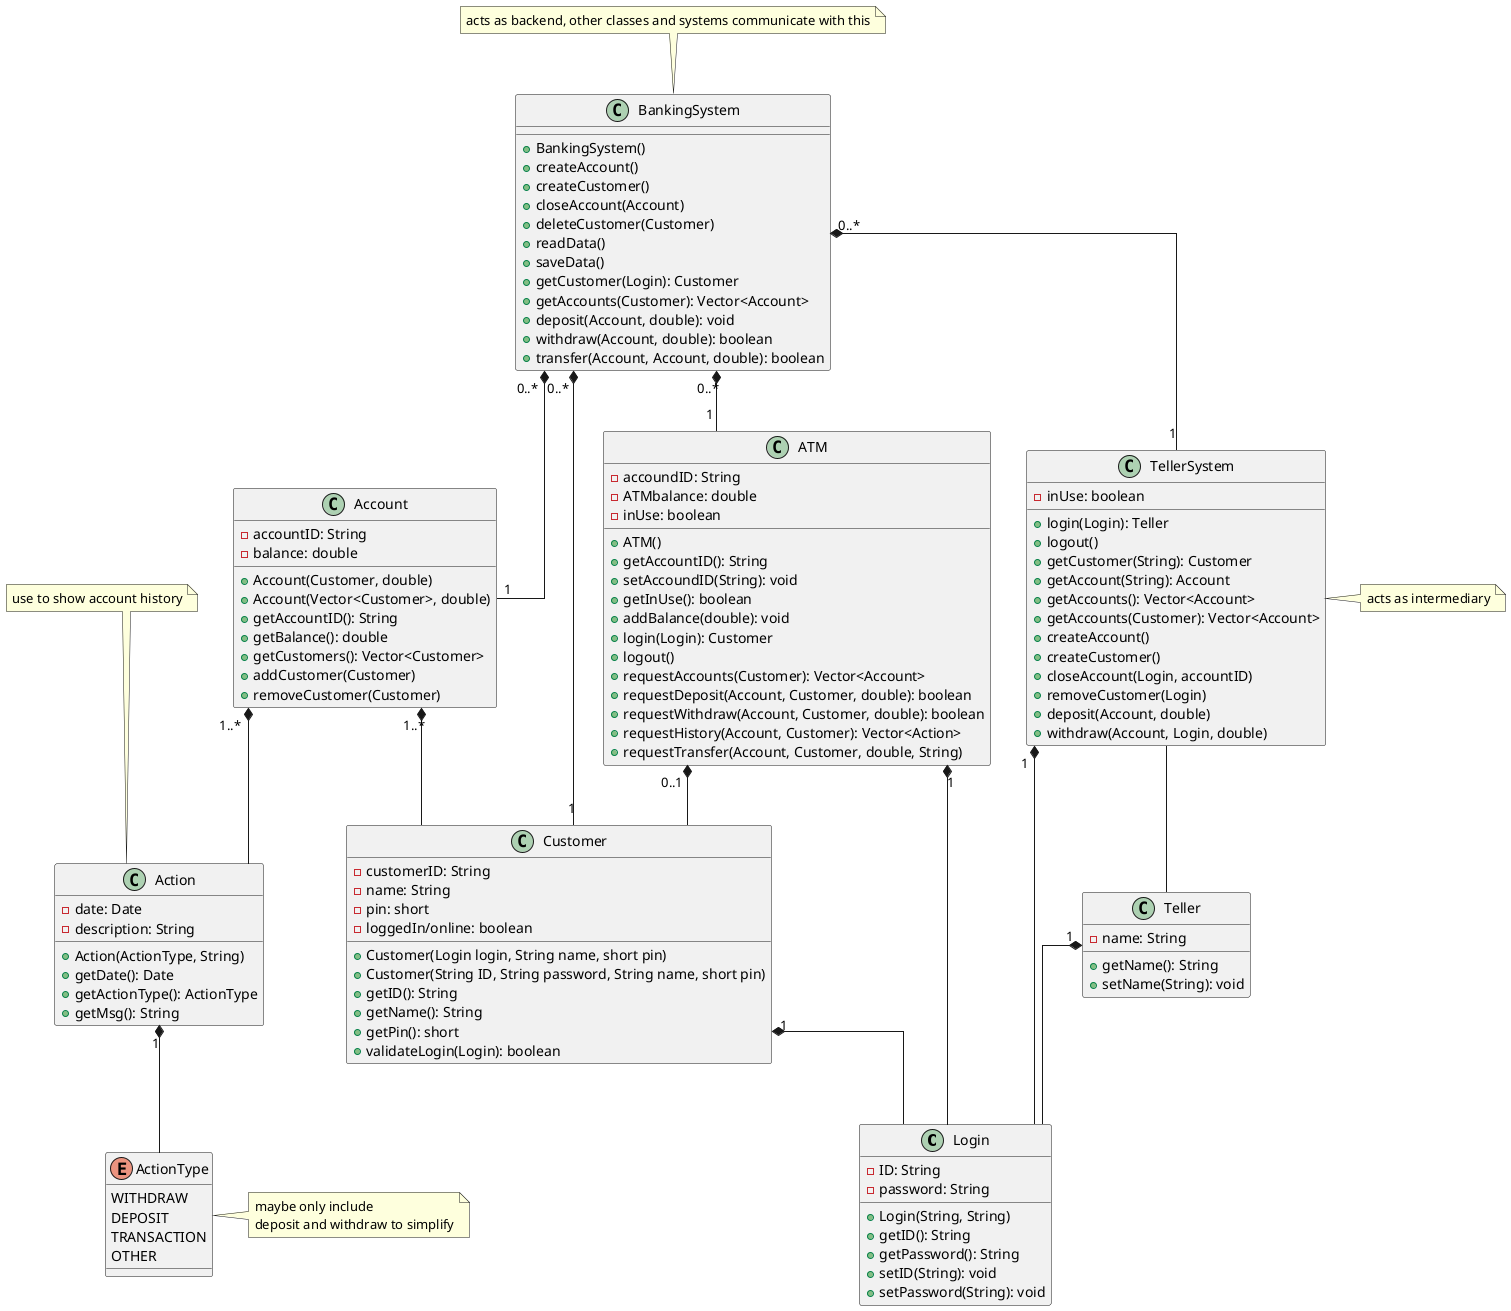@startuml Banking System

/'
General Notes
--------------------------------------------------
'/



/'
Major Classes
--------------------------------------------------
'/
class Login {
    - ID: String
    - password: String
    + Login(String, String)
    + getID(): String
    + getPassword(): String
    + setID(String): void
    + setPassword(String): void
}

class Customer {
    - customerID: String
    - name: String
    - pin: short
    - loggedIn/online: boolean
    + Customer(Login login, String name, short pin)
    + Customer(String ID, String password, String name, short pin)
    + getID(): String
    + getName(): String
    + getPin(): short
    + validateLogin(Login): boolean
}

class Account {
    - accountID: String
    - balance: double
    + Account(Customer, double)
    + Account(Vector<Customer>, double)
    + getAccountID(): String
    + getBalance(): double
    + getCustomers(): Vector<Customer>
    + addCustomer(Customer)
    + removeCustomer(Customer)
}

class Teller {
    - name: String
    + getName(): String
    + setName(String): void
}

class TellerSystem {
    - inUse: boolean
    + login(Login): Teller
    + logout()
    + getCustomer(String): Customer
    + getAccount(String): Account
    + getAccounts(): Vector<Account>
    + getAccounts(Customer): Vector<Account>
    + createAccount()
    + createCustomer()
    + closeAccount(Login, accountID)
    + removeCustomer(Login)
    + deposit(Account, double)
    + withdraw(Account, Login, double)
}
note right: acts as intermediary

class ATM {
    - accoundID: String
    - ATMbalance: double
    - inUse: boolean
    + ATM()
    + getAccountID(): String
    + setAccoundID(String): void
    + getInUse(): boolean
    + addBalance(double): void
    + login(Login): Customer
    + logout()
    + requestAccounts(Customer): Vector<Account>
    + requestDeposit(Account, Customer, double): boolean
    + requestWithdraw(Account, Customer, double): boolean
    + requestHistory(Account, Customer): Vector<Action>
    + requestTransfer(Account, Customer, double, String)
}

class BankingSystem {
    + BankingSystem()
    + createAccount()
    + createCustomer()
    + closeAccount(Account)
    + deleteCustomer(Customer)
    + readData()
    + saveData()
    + getCustomer(Login): Customer
    + getAccounts(Customer): Vector<Account>
    + deposit(Account, double): void
    + withdraw(Account, double): boolean
    + transfer(Account, Account, double): boolean
}
note top: acts as backend, other classes and systems communicate with this



/'
Other Classes
--------------------------------------------------
'/
enum ActionType {
    WITHDRAW
    DEPOSIT
    TRANSACTION
    OTHER
}
note right: maybe only include\ndeposit and withdraw to simplify

class Action {
    - date: Date
    - description: String
    + Action(ActionType, String)
    + getDate(): Date
    + getActionType(): ActionType
    + getMsg(): String
}
note top: use to show account history



/'
Class Relations
--------------------------------------------------
'/
Account "1..*" *-d- Customer
Account "1..*" *-d- Action

Action "1" *-d- ActionType

BankingSystem "0..*" *-d- "1" Customer
BankingSystem "0..*" *-d- "1" Account
BankingSystem "0..*" *-d- "1" TellerSystem
BankingSystem "0..*" *-d- "1" ATM

Customer -u-* "0..1" ATM

Login -u-* "1" Customer
Login -u-* "1" Teller
Login -u-* "1" ATM
Login -u-* "1" TellerSystem

Teller -u- TellerSystem


/'
Styling
--------------------------------------------------
makes the lines straight
'/
skinparam linetype polyline
skinparam linetype ortho



@enduml